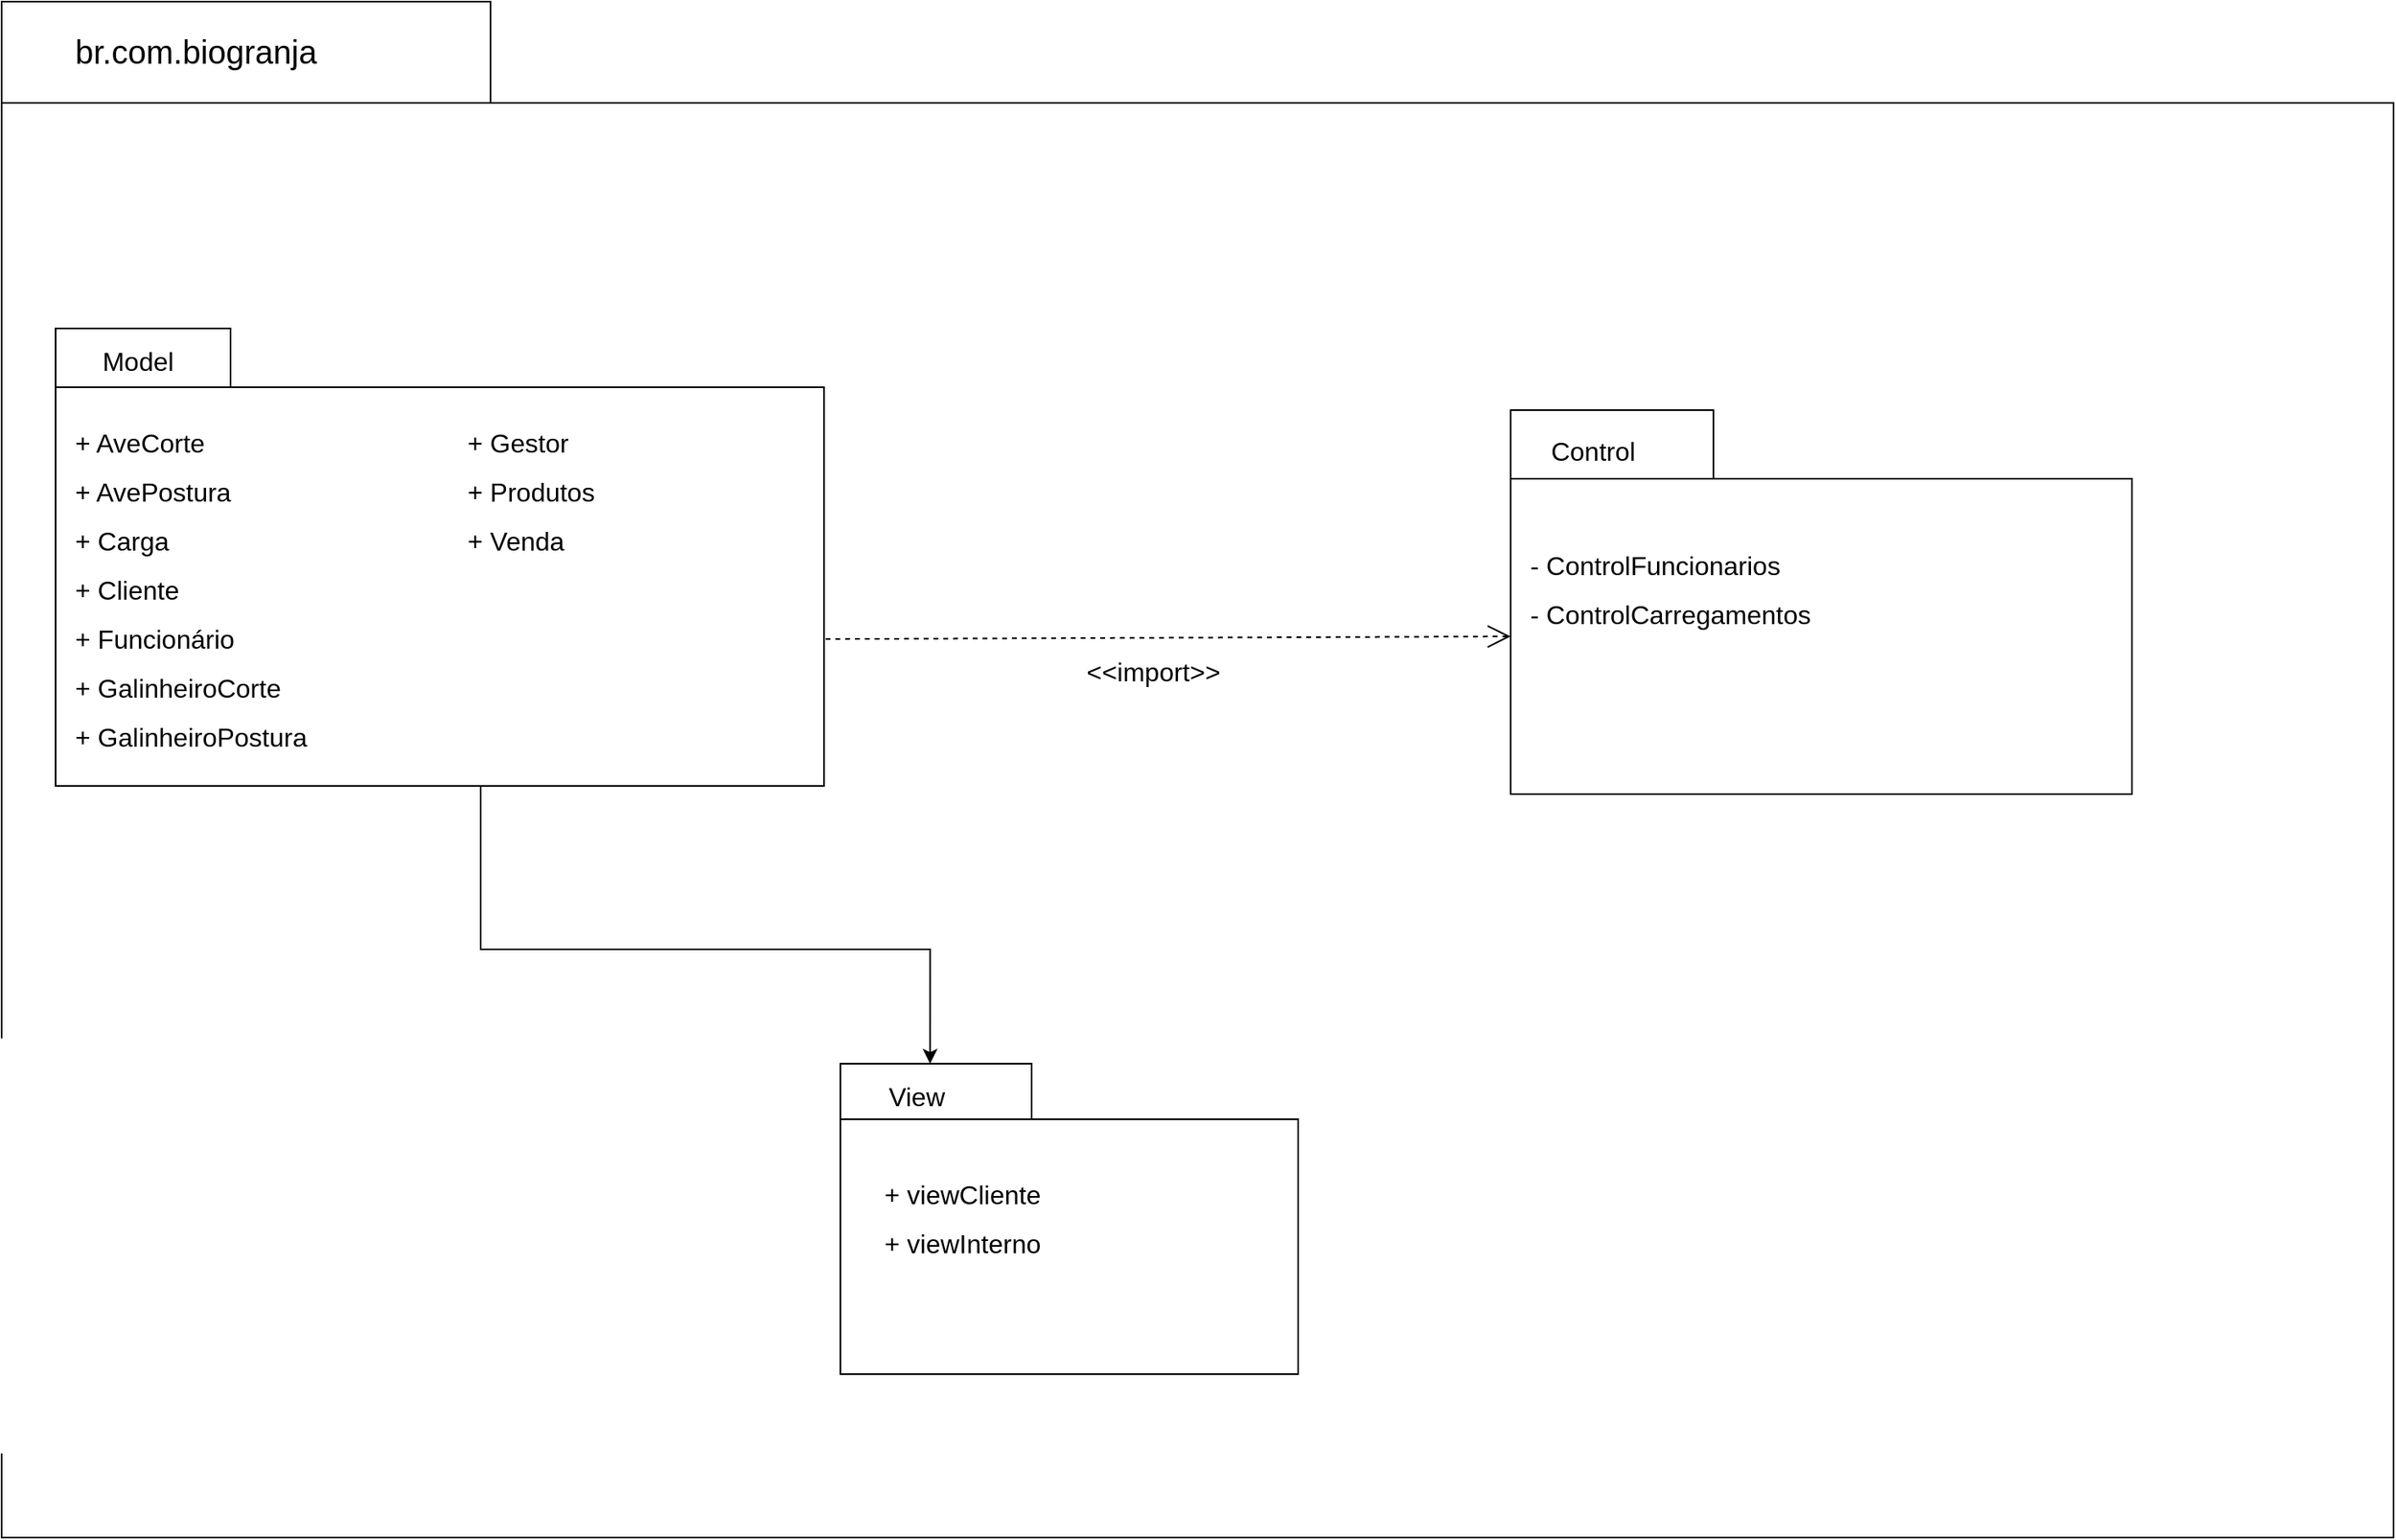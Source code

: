 <mxfile version="13.0.1" type="device"><diagram id="uWU2tv0AGhCMsgO6TA-1" name="Page-1"><mxGraphModel dx="2551" dy="868" grid="1" gridSize="10" guides="1" tooltips="1" connect="1" arrows="1" fold="1" page="1" pageScale="1" pageWidth="827" pageHeight="1169" math="0" shadow="0"><root><mxCell id="0"/><mxCell id="1" parent="0"/><mxCell id="O8Edsbbs0FDgUStGvuYC-8" value="" style="shape=folder;fontStyle=1;spacingTop=10;tabWidth=299;tabHeight=62;tabPosition=left;html=1;" vertex="1" parent="1"><mxGeometry x="-813" y="30" width="1463" height="940" as="geometry"/></mxCell><mxCell id="O8Edsbbs0FDgUStGvuYC-61" value="" style="edgeStyle=orthogonalEdgeStyle;rounded=0;orthogonalLoop=1;jettySize=auto;html=1;fontSize=16;entryX=0.196;entryY=0;entryDx=0;entryDy=0;entryPerimeter=0;" edge="1" parent="1" source="O8Edsbbs0FDgUStGvuYC-9" target="O8Edsbbs0FDgUStGvuYC-10"><mxGeometry relative="1" as="geometry"><mxPoint x="-245" y="670" as="targetPoint"/><Array as="points"><mxPoint x="-520" y="610"/><mxPoint x="-245" y="610"/></Array></mxGeometry></mxCell><mxCell id="O8Edsbbs0FDgUStGvuYC-9" value="" style="shape=folder;fontStyle=1;spacingTop=10;tabWidth=107;tabHeight=36;tabPosition=left;html=1;align=left;" vertex="1" parent="1"><mxGeometry x="-780" y="230" width="470" height="280" as="geometry"/></mxCell><mxCell id="O8Edsbbs0FDgUStGvuYC-10" value="" style="shape=folder;fontStyle=1;spacingTop=10;tabWidth=117;tabHeight=34;tabPosition=left;html=1;" vertex="1" parent="1"><mxGeometry x="-300" y="680" width="280" height="190" as="geometry"/></mxCell><mxCell id="O8Edsbbs0FDgUStGvuYC-11" value="" style="shape=folder;fontStyle=1;spacingTop=10;tabWidth=124;tabHeight=42;tabPosition=left;html=1;align=left;" vertex="1" parent="1"><mxGeometry x="110" y="280" width="380" height="235" as="geometry"/></mxCell><mxCell id="O8Edsbbs0FDgUStGvuYC-17" value="Model" style="text;html=1;resizable=0;autosize=1;align=center;verticalAlign=middle;points=[];fillColor=none;strokeColor=none;rounded=0;fontSize=16;" vertex="1" parent="1"><mxGeometry x="-760" y="240" width="60" height="20" as="geometry"/></mxCell><mxCell id="O8Edsbbs0FDgUStGvuYC-20" value="View" style="text;html=1;resizable=0;autosize=1;align=right;verticalAlign=middle;points=[];fillColor=none;strokeColor=none;rounded=0;fontSize=16;" vertex="1" parent="1"><mxGeometry x="-285" y="690" width="50" height="20" as="geometry"/></mxCell><mxCell id="O8Edsbbs0FDgUStGvuYC-21" value="Control" style="text;html=1;resizable=0;autosize=1;align=center;verticalAlign=middle;points=[];fillColor=none;strokeColor=none;rounded=0;fontSize=16;" vertex="1" parent="1"><mxGeometry x="125" y="295" width="70" height="20" as="geometry"/></mxCell><mxCell id="O8Edsbbs0FDgUStGvuYC-25" value="- ControlFuncionarios" style="text;html=1;resizable=0;autosize=1;align=left;verticalAlign=middle;points=[];fillColor=none;strokeColor=none;rounded=0;fontSize=16;" vertex="1" parent="1"><mxGeometry x="120" y="365" width="170" height="20" as="geometry"/></mxCell><mxCell id="O8Edsbbs0FDgUStGvuYC-26" value="- ControlCarregamentos" style="text;html=1;resizable=0;autosize=1;align=left;verticalAlign=middle;points=[];fillColor=none;strokeColor=none;rounded=0;fontSize=16;" vertex="1" parent="1"><mxGeometry x="120" y="395" width="190" height="20" as="geometry"/></mxCell><mxCell id="O8Edsbbs0FDgUStGvuYC-27" value="+ AveCorte" style="text;html=1;resizable=0;autosize=1;align=left;verticalAlign=middle;points=[];fillColor=none;strokeColor=none;rounded=0;fontSize=16;" vertex="1" parent="1"><mxGeometry x="-770" y="290" width="90" height="20" as="geometry"/></mxCell><mxCell id="O8Edsbbs0FDgUStGvuYC-28" value="+ AvePostura" style="text;html=1;resizable=0;autosize=1;align=left;verticalAlign=middle;points=[];fillColor=none;strokeColor=none;rounded=0;fontSize=16;" vertex="1" parent="1"><mxGeometry x="-770" y="320" width="110" height="20" as="geometry"/></mxCell><mxCell id="O8Edsbbs0FDgUStGvuYC-29" value="+ Funcionário" style="text;html=1;resizable=0;autosize=1;align=left;verticalAlign=middle;points=[];fillColor=none;strokeColor=none;rounded=0;fontSize=16;" vertex="1" parent="1"><mxGeometry x="-770" y="410" width="110" height="20" as="geometry"/></mxCell><mxCell id="O8Edsbbs0FDgUStGvuYC-30" value="+ Cliente" style="text;html=1;resizable=0;autosize=1;align=left;verticalAlign=middle;points=[];fillColor=none;strokeColor=none;rounded=0;fontSize=16;" vertex="1" parent="1"><mxGeometry x="-770" y="380" width="80" height="20" as="geometry"/></mxCell><mxCell id="O8Edsbbs0FDgUStGvuYC-33" value="+ Gestor" style="text;html=1;resizable=0;autosize=1;align=left;verticalAlign=middle;points=[];fillColor=none;strokeColor=none;rounded=0;fontSize=16;" vertex="1" parent="1"><mxGeometry x="-530" y="290" width="80" height="20" as="geometry"/></mxCell><mxCell id="O8Edsbbs0FDgUStGvuYC-36" value="+ GalinheiroPostura" style="text;html=1;resizable=0;autosize=1;align=left;verticalAlign=middle;points=[];fillColor=none;strokeColor=none;rounded=0;fontSize=16;" vertex="1" parent="1"><mxGeometry x="-770" y="470" width="160" height="20" as="geometry"/></mxCell><mxCell id="O8Edsbbs0FDgUStGvuYC-37" value="+ Carga" style="text;html=1;resizable=0;autosize=1;align=left;verticalAlign=middle;points=[];fillColor=none;strokeColor=none;rounded=0;fontSize=16;" vertex="1" parent="1"><mxGeometry x="-770" y="350" width="70" height="20" as="geometry"/></mxCell><mxCell id="O8Edsbbs0FDgUStGvuYC-39" value="+ Produtos" style="text;html=1;resizable=0;autosize=1;align=left;verticalAlign=middle;points=[];fillColor=none;strokeColor=none;rounded=0;fontSize=16;" vertex="1" parent="1"><mxGeometry x="-530" y="320" width="90" height="20" as="geometry"/></mxCell><mxCell id="O8Edsbbs0FDgUStGvuYC-40" value="+ GalinheiroCorte" style="text;html=1;resizable=0;autosize=1;align=left;verticalAlign=middle;points=[];fillColor=none;strokeColor=none;rounded=0;fontSize=16;" vertex="1" parent="1"><mxGeometry x="-770" y="440" width="140" height="20" as="geometry"/></mxCell><mxCell id="O8Edsbbs0FDgUStGvuYC-41" value="+ Venda" style="text;html=1;resizable=0;autosize=1;align=left;verticalAlign=middle;points=[];fillColor=none;strokeColor=none;rounded=0;fontSize=16;" vertex="1" parent="1"><mxGeometry x="-530" y="350" width="70" height="20" as="geometry"/></mxCell><mxCell id="O8Edsbbs0FDgUStGvuYC-42" value="+ viewInterno" style="text;html=1;resizable=0;autosize=1;align=left;verticalAlign=middle;points=[];fillColor=none;strokeColor=none;rounded=0;fontSize=16;" vertex="1" parent="1"><mxGeometry x="-275" y="780" width="110" height="20" as="geometry"/></mxCell><mxCell id="O8Edsbbs0FDgUStGvuYC-43" value="+ viewCliente" style="text;html=1;resizable=0;autosize=1;align=left;verticalAlign=middle;points=[];fillColor=none;strokeColor=none;rounded=0;fontSize=16;" vertex="1" parent="1"><mxGeometry x="-275" y="750" width="110" height="20" as="geometry"/></mxCell><mxCell id="O8Edsbbs0FDgUStGvuYC-49" value="br.com.biogranja" style="text;html=1;resizable=0;autosize=1;align=left;verticalAlign=middle;points=[];fillColor=none;strokeColor=none;rounded=0;fontSize=20;" vertex="1" parent="1"><mxGeometry x="-770" y="45" width="160" height="30" as="geometry"/></mxCell><mxCell id="O8Edsbbs0FDgUStGvuYC-59" value="&amp;lt;&amp;lt;import&amp;gt;&amp;gt;" style="endArrow=open;endSize=12;dashed=1;html=1;fontSize=16;exitX=1.002;exitY=0.679;exitDx=0;exitDy=0;exitPerimeter=0;entryX=0;entryY=0;entryDx=0;entryDy=138.5;entryPerimeter=0;" edge="1" parent="1" source="O8Edsbbs0FDgUStGvuYC-9" target="O8Edsbbs0FDgUStGvuYC-11"><mxGeometry x="-0.05" y="-21" width="160" relative="1" as="geometry"><mxPoint x="-100" y="430" as="sourcePoint"/><mxPoint x="60" y="430" as="targetPoint"/><Array as="points"/><mxPoint x="1" as="offset"/></mxGeometry></mxCell></root></mxGraphModel></diagram></mxfile>